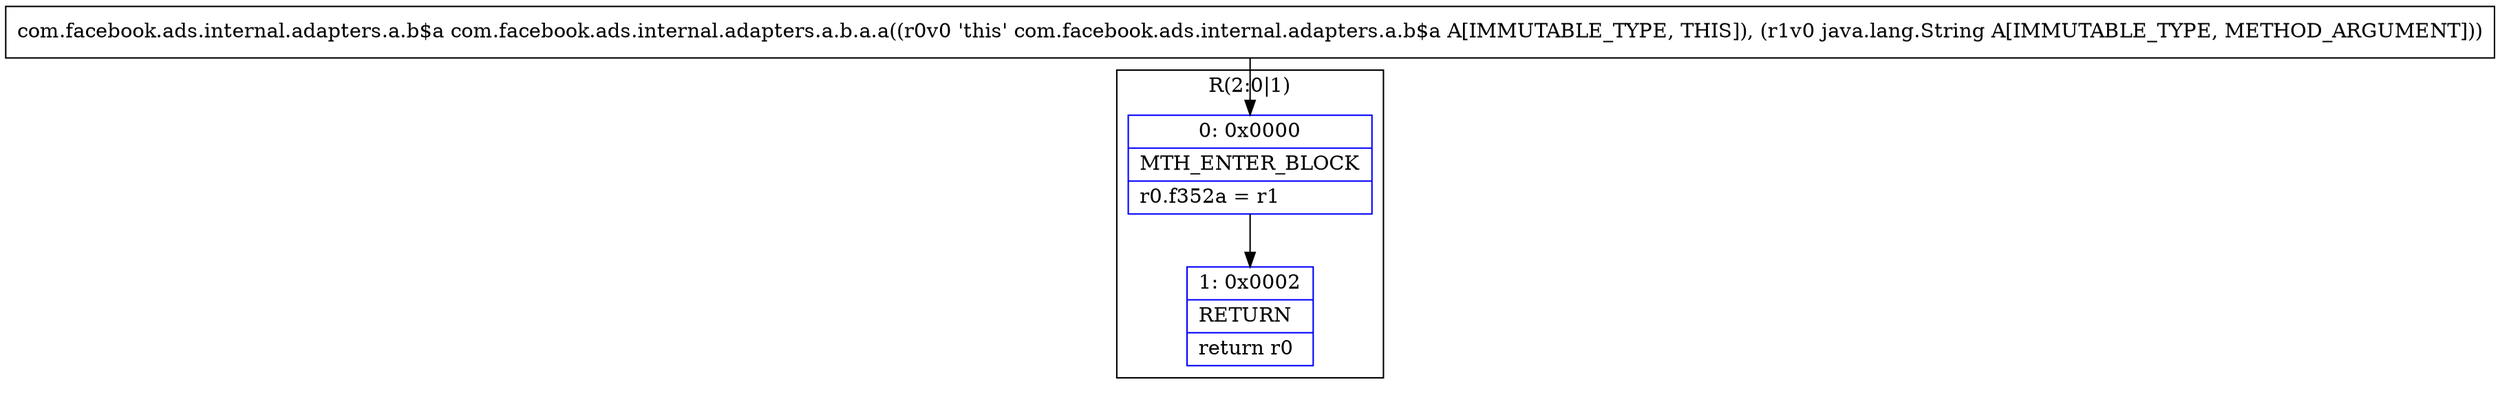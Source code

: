 digraph "CFG forcom.facebook.ads.internal.adapters.a.b.a.a(Ljava\/lang\/String;)Lcom\/facebook\/ads\/internal\/adapters\/a\/b$a;" {
subgraph cluster_Region_464587209 {
label = "R(2:0|1)";
node [shape=record,color=blue];
Node_0 [shape=record,label="{0\:\ 0x0000|MTH_ENTER_BLOCK\l|r0.f352a = r1\l}"];
Node_1 [shape=record,label="{1\:\ 0x0002|RETURN\l|return r0\l}"];
}
MethodNode[shape=record,label="{com.facebook.ads.internal.adapters.a.b$a com.facebook.ads.internal.adapters.a.b.a.a((r0v0 'this' com.facebook.ads.internal.adapters.a.b$a A[IMMUTABLE_TYPE, THIS]), (r1v0 java.lang.String A[IMMUTABLE_TYPE, METHOD_ARGUMENT])) }"];
MethodNode -> Node_0;
Node_0 -> Node_1;
}

